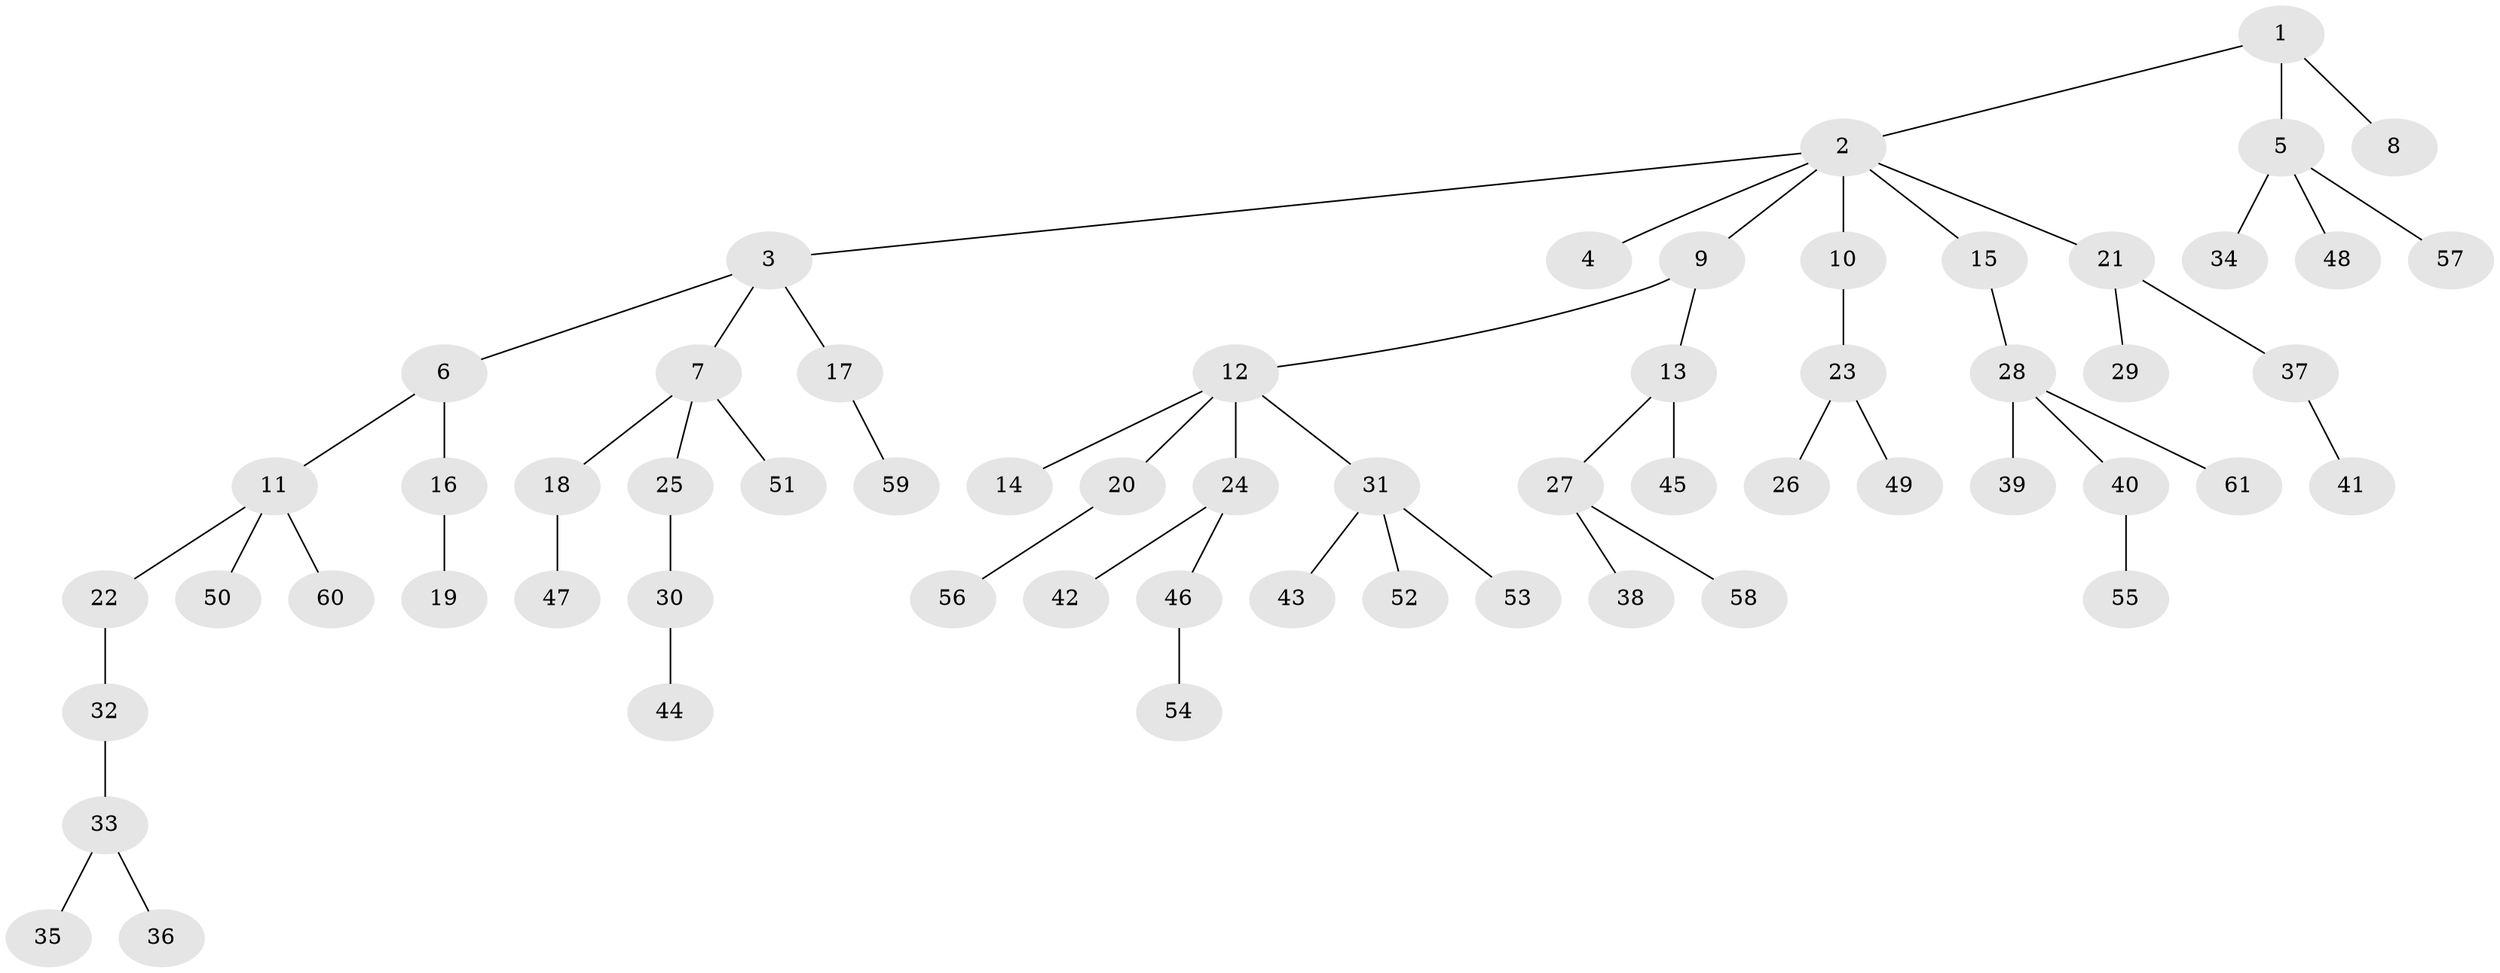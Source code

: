 // coarse degree distribution, {2: 0.12195121951219512, 7: 0.024390243902439025, 5: 0.04878048780487805, 1: 0.5853658536585366, 3: 0.17073170731707318, 4: 0.04878048780487805}
// Generated by graph-tools (version 1.1) at 2025/42/03/06/25 10:42:03]
// undirected, 61 vertices, 60 edges
graph export_dot {
graph [start="1"]
  node [color=gray90,style=filled];
  1;
  2;
  3;
  4;
  5;
  6;
  7;
  8;
  9;
  10;
  11;
  12;
  13;
  14;
  15;
  16;
  17;
  18;
  19;
  20;
  21;
  22;
  23;
  24;
  25;
  26;
  27;
  28;
  29;
  30;
  31;
  32;
  33;
  34;
  35;
  36;
  37;
  38;
  39;
  40;
  41;
  42;
  43;
  44;
  45;
  46;
  47;
  48;
  49;
  50;
  51;
  52;
  53;
  54;
  55;
  56;
  57;
  58;
  59;
  60;
  61;
  1 -- 2;
  1 -- 5;
  1 -- 8;
  2 -- 3;
  2 -- 4;
  2 -- 9;
  2 -- 10;
  2 -- 15;
  2 -- 21;
  3 -- 6;
  3 -- 7;
  3 -- 17;
  5 -- 34;
  5 -- 48;
  5 -- 57;
  6 -- 11;
  6 -- 16;
  7 -- 18;
  7 -- 25;
  7 -- 51;
  9 -- 12;
  9 -- 13;
  10 -- 23;
  11 -- 22;
  11 -- 50;
  11 -- 60;
  12 -- 14;
  12 -- 20;
  12 -- 24;
  12 -- 31;
  13 -- 27;
  13 -- 45;
  15 -- 28;
  16 -- 19;
  17 -- 59;
  18 -- 47;
  20 -- 56;
  21 -- 29;
  21 -- 37;
  22 -- 32;
  23 -- 26;
  23 -- 49;
  24 -- 42;
  24 -- 46;
  25 -- 30;
  27 -- 38;
  27 -- 58;
  28 -- 39;
  28 -- 40;
  28 -- 61;
  30 -- 44;
  31 -- 43;
  31 -- 52;
  31 -- 53;
  32 -- 33;
  33 -- 35;
  33 -- 36;
  37 -- 41;
  40 -- 55;
  46 -- 54;
}
